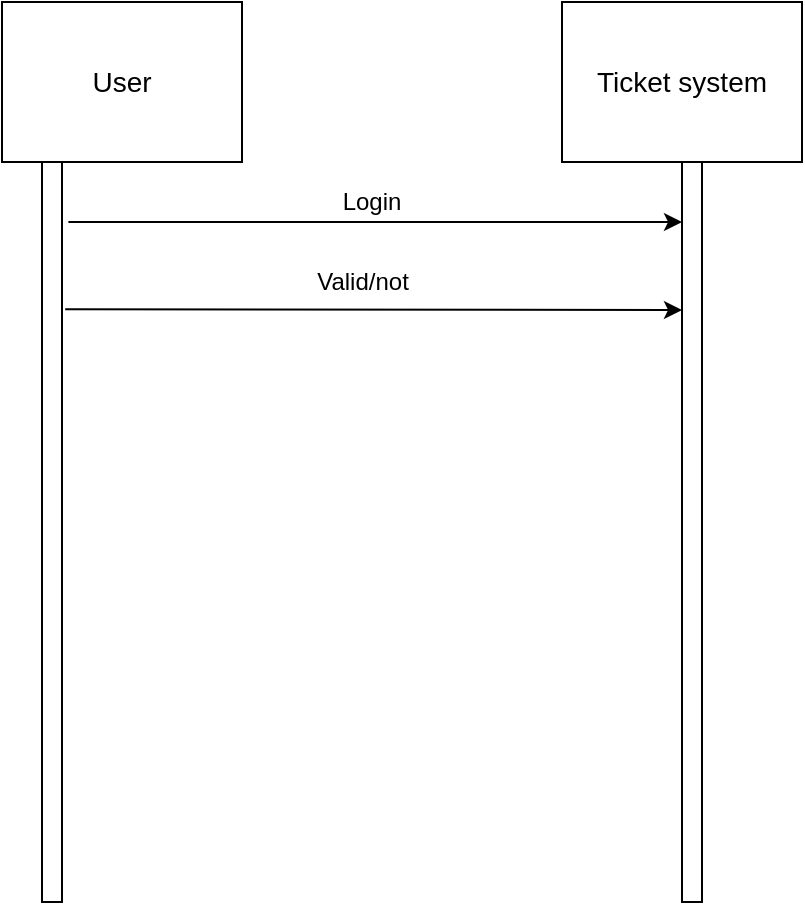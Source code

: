 <mxfile version="15.5.9" type="device"><diagram id="GOJ1aEXP24MbPodAxg4t" name="Page-1"><mxGraphModel dx="1038" dy="489" grid="1" gridSize="10" guides="1" tooltips="1" connect="1" arrows="1" fold="1" page="1" pageScale="1" pageWidth="850" pageHeight="1100" math="0" shadow="0"><root><mxCell id="0"/><mxCell id="1" parent="0"/><mxCell id="jFTlVV4iv3sX8OSbx6hF-1" value="&lt;font style=&quot;font-size: 14px&quot;&gt;User&lt;/font&gt;" style="rounded=0;whiteSpace=wrap;html=1;" vertex="1" parent="1"><mxGeometry x="40" y="40" width="120" height="80" as="geometry"/></mxCell><mxCell id="jFTlVV4iv3sX8OSbx6hF-2" value="&lt;font style=&quot;font-size: 14px&quot;&gt;Ticket system&lt;/font&gt;" style="rounded=0;whiteSpace=wrap;html=1;" vertex="1" parent="1"><mxGeometry x="320" y="40" width="120" height="80" as="geometry"/></mxCell><mxCell id="jFTlVV4iv3sX8OSbx6hF-3" value="" style="html=1;points=[];perimeter=orthogonalPerimeter;" vertex="1" parent="1"><mxGeometry x="60" y="120" width="10" height="370" as="geometry"/></mxCell><mxCell id="jFTlVV4iv3sX8OSbx6hF-4" value="" style="html=1;points=[];perimeter=orthogonalPerimeter;" vertex="1" parent="1"><mxGeometry x="380" y="120" width="10" height="370" as="geometry"/></mxCell><mxCell id="jFTlVV4iv3sX8OSbx6hF-5" value="Login" style="text;html=1;strokeColor=none;fillColor=none;align=center;verticalAlign=middle;whiteSpace=wrap;rounded=0;" vertex="1" parent="1"><mxGeometry x="170" y="130" width="110" height="20" as="geometry"/></mxCell><mxCell id="jFTlVV4iv3sX8OSbx6hF-6" value="" style="endArrow=classic;html=1;exitX=1.32;exitY=0.081;exitDx=0;exitDy=0;exitPerimeter=0;" edge="1" parent="1"><mxGeometry width="50" height="50" relative="1" as="geometry"><mxPoint x="73.2" y="149.97" as="sourcePoint"/><mxPoint x="380" y="150" as="targetPoint"/></mxGeometry></mxCell><mxCell id="jFTlVV4iv3sX8OSbx6hF-7" value="" style="endArrow=classic;html=1;exitX=1.16;exitY=0.199;exitDx=0;exitDy=0;exitPerimeter=0;" edge="1" parent="1"><mxGeometry width="50" height="50" relative="1" as="geometry"><mxPoint x="71.6" y="193.63" as="sourcePoint"/><mxPoint x="380" y="194" as="targetPoint"/></mxGeometry></mxCell><mxCell id="jFTlVV4iv3sX8OSbx6hF-8" value="Valid/not" style="text;html=1;align=center;verticalAlign=middle;resizable=0;points=[];autosize=1;strokeColor=none;fillColor=none;" vertex="1" parent="1"><mxGeometry x="190" y="170" width="60" height="20" as="geometry"/></mxCell></root></mxGraphModel></diagram></mxfile>
